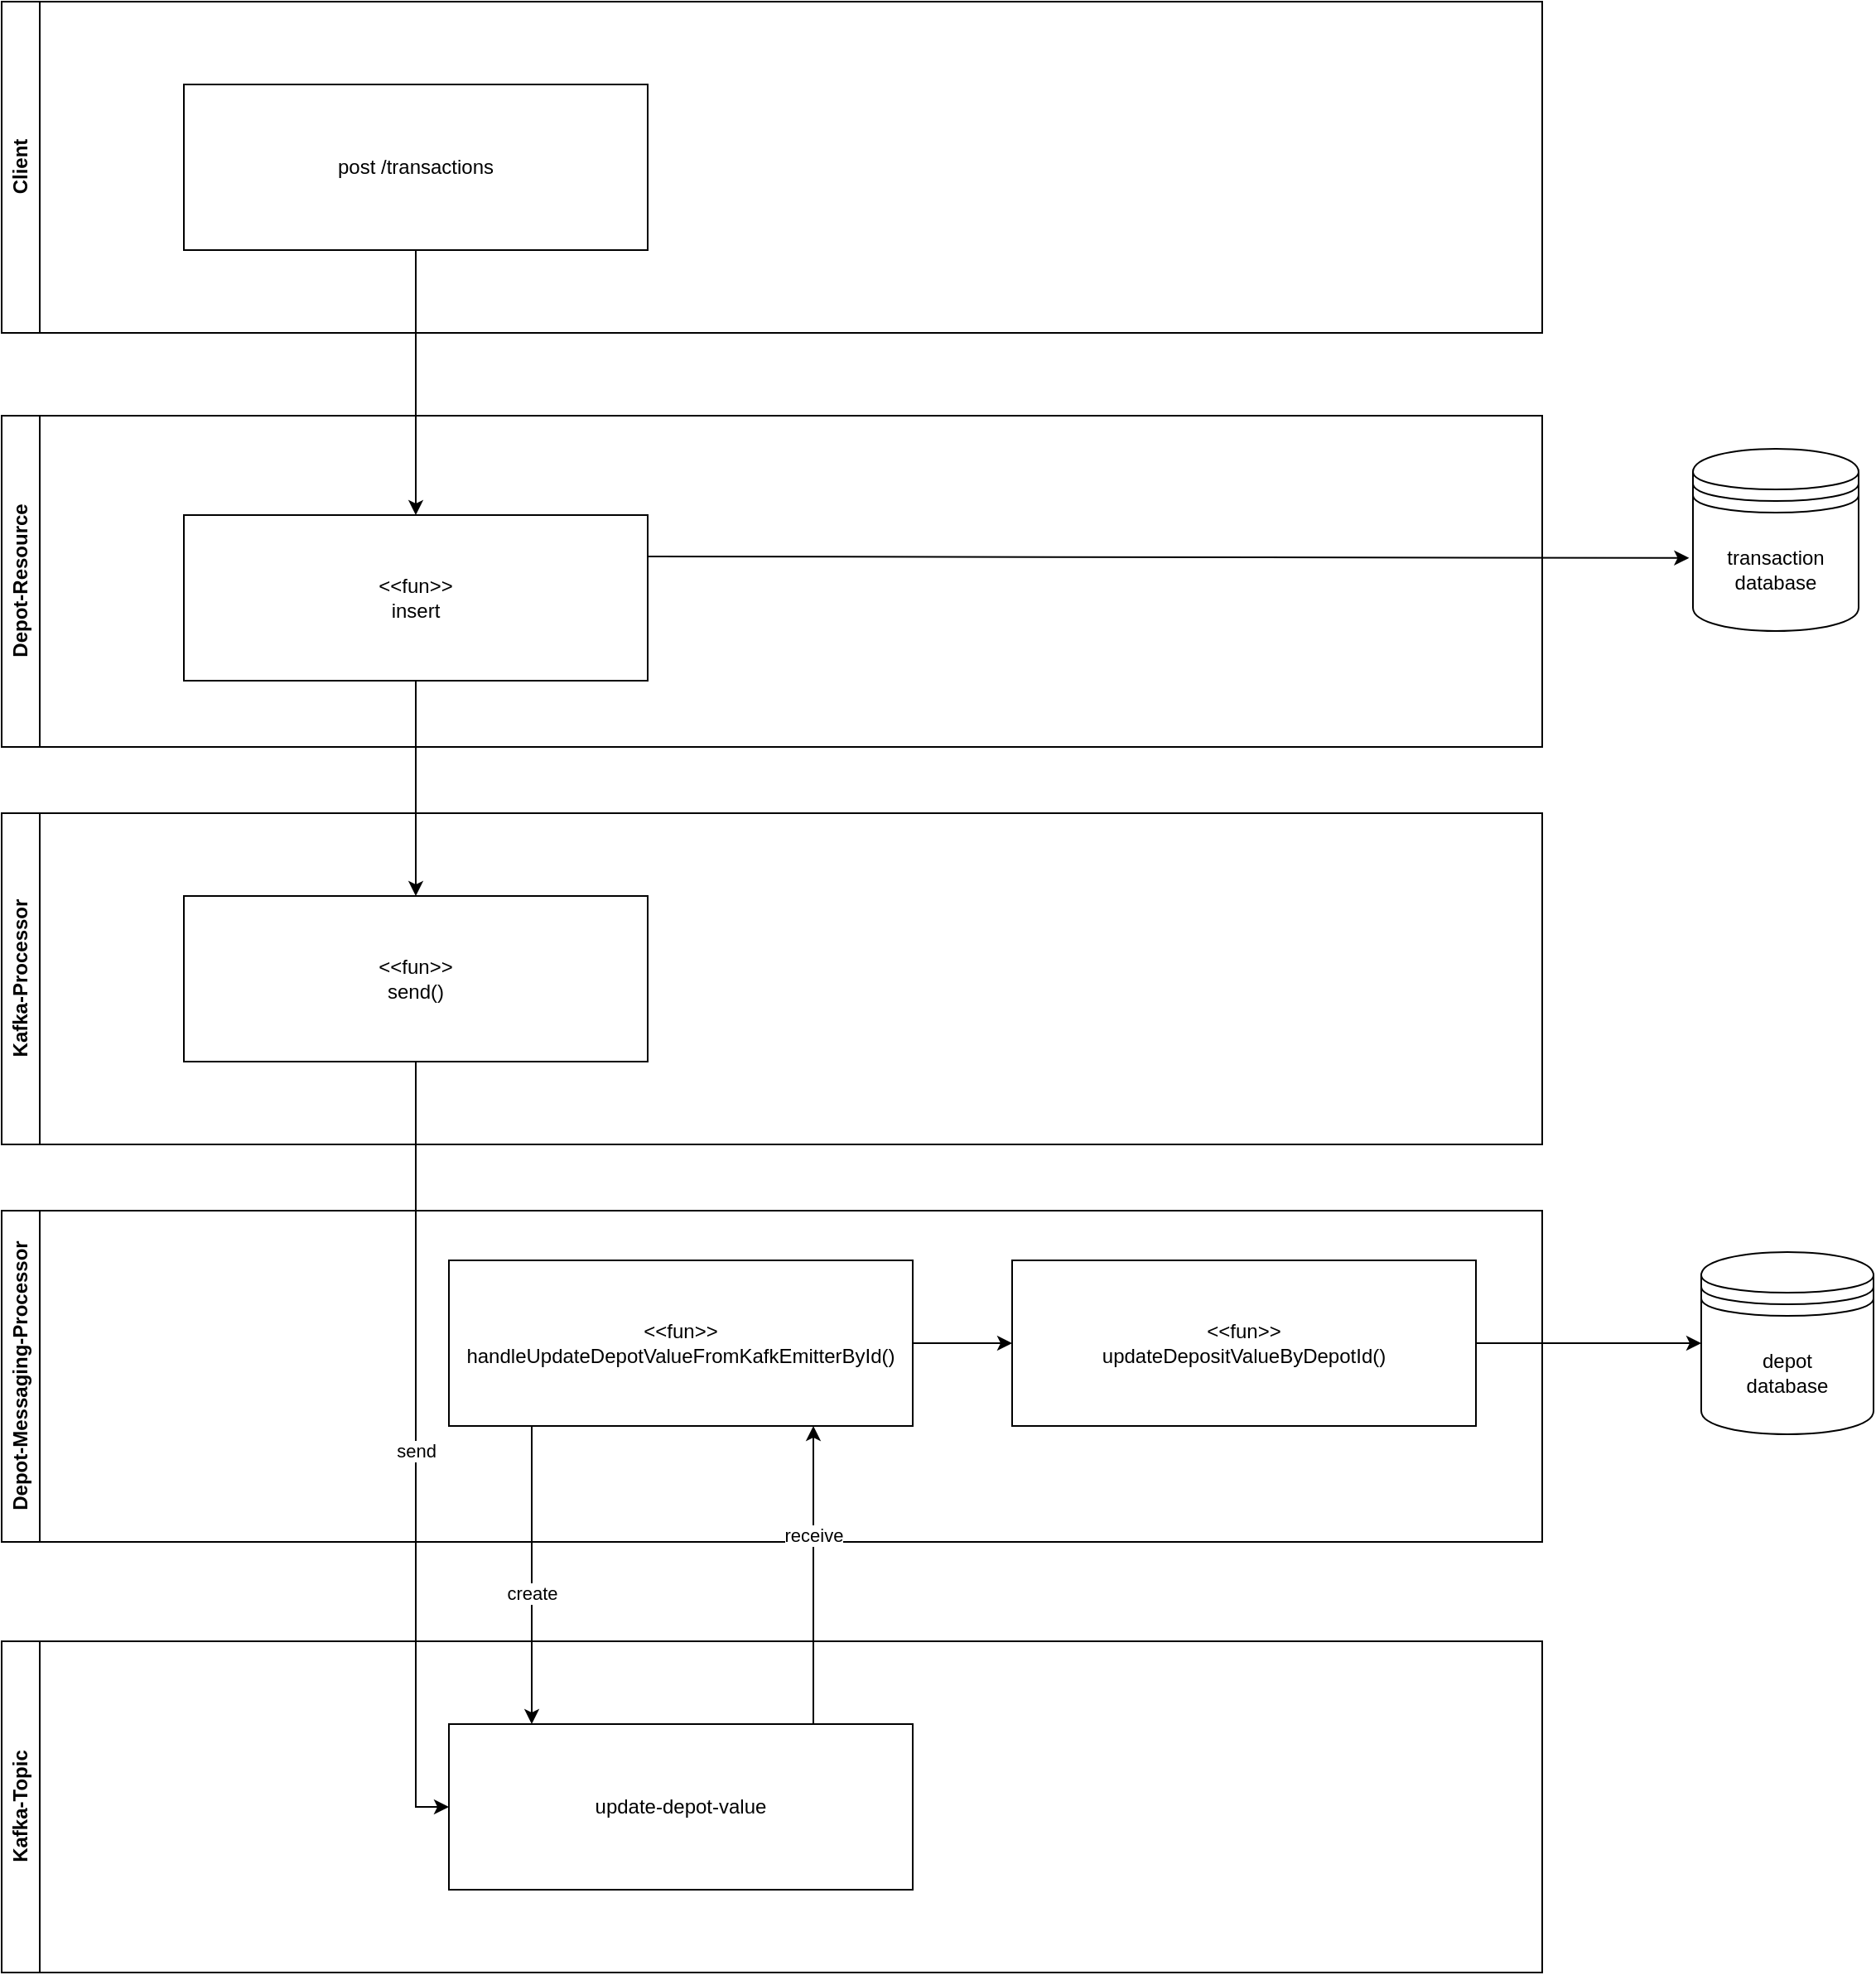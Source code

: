 <mxfile version="22.0.3" type="device">
  <diagram name="Seite-1" id="0yb0ZHX9jofEM6catf-A">
    <mxGraphModel dx="3742" dy="2160" grid="1" gridSize="10" guides="1" tooltips="1" connect="1" arrows="1" fold="1" page="1" pageScale="1" pageWidth="827" pageHeight="1169" math="0" shadow="0">
      <root>
        <mxCell id="0" />
        <mxCell id="1" parent="0" />
        <mxCell id="AfagKAXUVI6aSoaYIEJa-8" value="" style="edgeStyle=orthogonalEdgeStyle;rounded=0;orthogonalLoop=1;jettySize=auto;html=1;" parent="1" source="AfagKAXUVI6aSoaYIEJa-1" target="AfagKAXUVI6aSoaYIEJa-2" edge="1">
          <mxGeometry relative="1" as="geometry">
            <mxPoint x="330" y="390" as="sourcePoint" />
            <mxPoint x="330" y="540" as="targetPoint" />
          </mxGeometry>
        </mxCell>
        <mxCell id="AfagKAXUVI6aSoaYIEJa-7" value="Depot-Resource" style="swimlane;horizontal=0;whiteSpace=wrap;html=1;" parent="1" vertex="1">
          <mxGeometry x="130" y="480" width="930" height="200" as="geometry" />
        </mxCell>
        <mxCell id="AfagKAXUVI6aSoaYIEJa-2" value="&amp;lt;&amp;lt;fun&amp;gt;&amp;gt;&lt;br&gt;insert" style="rounded=0;whiteSpace=wrap;html=1;" parent="AfagKAXUVI6aSoaYIEJa-7" vertex="1">
          <mxGeometry x="110" y="60" width="280" height="100" as="geometry" />
        </mxCell>
        <mxCell id="AfagKAXUVI6aSoaYIEJa-9" value="Client" style="swimlane;horizontal=0;whiteSpace=wrap;html=1;" parent="1" vertex="1">
          <mxGeometry x="130" y="230" width="930" height="200" as="geometry" />
        </mxCell>
        <mxCell id="AfagKAXUVI6aSoaYIEJa-1" value="post /transactions" style="rounded=0;whiteSpace=wrap;html=1;" parent="AfagKAXUVI6aSoaYIEJa-9" vertex="1">
          <mxGeometry x="110" y="50" width="280" height="100" as="geometry" />
        </mxCell>
        <mxCell id="AfagKAXUVI6aSoaYIEJa-10" value="Kafka-Processor" style="swimlane;horizontal=0;whiteSpace=wrap;html=1;" parent="1" vertex="1">
          <mxGeometry x="130" y="720" width="930" height="200" as="geometry" />
        </mxCell>
        <mxCell id="AfagKAXUVI6aSoaYIEJa-14" value="&amp;lt;&amp;lt;fun&amp;gt;&amp;gt;&lt;br&gt;send()" style="rounded=0;whiteSpace=wrap;html=1;" parent="AfagKAXUVI6aSoaYIEJa-10" vertex="1">
          <mxGeometry x="110" y="50" width="280" height="100" as="geometry" />
        </mxCell>
        <mxCell id="AfagKAXUVI6aSoaYIEJa-11" value="Kafka-Topic" style="swimlane;horizontal=0;whiteSpace=wrap;html=1;" parent="1" vertex="1">
          <mxGeometry x="130" y="1220" width="930" height="200" as="geometry" />
        </mxCell>
        <mxCell id="AfagKAXUVI6aSoaYIEJa-4" value="&lt;div style=&quot;&quot;&gt;&lt;pre style=&quot;&quot;&gt;&lt;span style=&quot;background-color: rgb(255, 255, 255);&quot;&gt;&lt;font face=&quot;Helvetica&quot;&gt;update-depot-value&lt;/font&gt;&lt;/span&gt;&lt;/pre&gt;&lt;/div&gt;" style="rounded=0;whiteSpace=wrap;html=1;" parent="AfagKAXUVI6aSoaYIEJa-11" vertex="1">
          <mxGeometry x="270" y="50" width="280" height="100" as="geometry" />
        </mxCell>
        <mxCell id="AfagKAXUVI6aSoaYIEJa-19" value="transaction&lt;br&gt;database" style="shape=datastore;whiteSpace=wrap;html=1;" parent="1" vertex="1">
          <mxGeometry x="1151" y="500" width="100" height="110" as="geometry" />
        </mxCell>
        <mxCell id="AfagKAXUVI6aSoaYIEJa-20" value="" style="endArrow=classic;html=1;rounded=0;exitX=1;exitY=0.25;exitDx=0;exitDy=0;entryX=-0.023;entryY=0.599;entryDx=0;entryDy=0;entryPerimeter=0;" parent="1" source="AfagKAXUVI6aSoaYIEJa-2" target="AfagKAXUVI6aSoaYIEJa-19" edge="1">
          <mxGeometry width="50" height="50" relative="1" as="geometry">
            <mxPoint x="650" y="770" as="sourcePoint" />
            <mxPoint x="1080" y="570" as="targetPoint" />
          </mxGeometry>
        </mxCell>
        <mxCell id="u5zBCeCKhTnqwnaylfas-1" style="edgeStyle=orthogonalEdgeStyle;rounded=0;orthogonalLoop=1;jettySize=auto;html=1;" parent="1" source="AfagKAXUVI6aSoaYIEJa-2" target="AfagKAXUVI6aSoaYIEJa-14" edge="1">
          <mxGeometry relative="1" as="geometry" />
        </mxCell>
        <mxCell id="u5zBCeCKhTnqwnaylfas-2" value="send" style="edgeStyle=orthogonalEdgeStyle;rounded=0;orthogonalLoop=1;jettySize=auto;html=1;entryX=0;entryY=0.5;entryDx=0;entryDy=0;" parent="1" source="AfagKAXUVI6aSoaYIEJa-14" target="AfagKAXUVI6aSoaYIEJa-4" edge="1">
          <mxGeometry relative="1" as="geometry" />
        </mxCell>
        <mxCell id="u5zBCeCKhTnqwnaylfas-3" value="Depot-Messaging-Processor" style="swimlane;horizontal=0;whiteSpace=wrap;html=1;" parent="1" vertex="1">
          <mxGeometry x="130" y="960" width="930" height="200" as="geometry" />
        </mxCell>
        <mxCell id="u5zBCeCKhTnqwnaylfas-12" value="" style="edgeStyle=orthogonalEdgeStyle;rounded=0;orthogonalLoop=1;jettySize=auto;html=1;" parent="u5zBCeCKhTnqwnaylfas-3" source="u5zBCeCKhTnqwnaylfas-5" target="u5zBCeCKhTnqwnaylfas-11" edge="1">
          <mxGeometry relative="1" as="geometry">
            <Array as="points">
              <mxPoint x="640" y="80" />
              <mxPoint x="640" y="80" />
            </Array>
          </mxGeometry>
        </mxCell>
        <mxCell id="u5zBCeCKhTnqwnaylfas-5" value="&amp;lt;&amp;lt;fun&amp;gt;&amp;gt;&lt;br&gt;handleUpdateDepotValueFromKafkEmitterById()" style="rounded=0;whiteSpace=wrap;html=1;" parent="u5zBCeCKhTnqwnaylfas-3" vertex="1">
          <mxGeometry x="270" y="30" width="280" height="100" as="geometry" />
        </mxCell>
        <mxCell id="u5zBCeCKhTnqwnaylfas-11" value="&amp;lt;&amp;lt;fun&amp;gt;&amp;gt;&lt;br&gt;updateDepositValueByDepotId()" style="rounded=0;whiteSpace=wrap;html=1;" parent="u5zBCeCKhTnqwnaylfas-3" vertex="1">
          <mxGeometry x="610" y="30" width="280" height="100" as="geometry" />
        </mxCell>
        <mxCell id="u5zBCeCKhTnqwnaylfas-6" style="edgeStyle=orthogonalEdgeStyle;rounded=0;orthogonalLoop=1;jettySize=auto;html=1;" parent="1" source="u5zBCeCKhTnqwnaylfas-5" target="AfagKAXUVI6aSoaYIEJa-4" edge="1">
          <mxGeometry relative="1" as="geometry">
            <Array as="points">
              <mxPoint x="450" y="1120" />
              <mxPoint x="450" y="1120" />
            </Array>
          </mxGeometry>
        </mxCell>
        <mxCell id="u5zBCeCKhTnqwnaylfas-7" value="create" style="edgeLabel;html=1;align=center;verticalAlign=middle;resizable=0;points=[];" parent="u5zBCeCKhTnqwnaylfas-6" vertex="1" connectable="0">
          <mxGeometry x="0.118" relative="1" as="geometry">
            <mxPoint as="offset" />
          </mxGeometry>
        </mxCell>
        <mxCell id="u5zBCeCKhTnqwnaylfas-8" style="edgeStyle=orthogonalEdgeStyle;rounded=0;orthogonalLoop=1;jettySize=auto;html=1;" parent="1" source="AfagKAXUVI6aSoaYIEJa-4" target="u5zBCeCKhTnqwnaylfas-5" edge="1">
          <mxGeometry relative="1" as="geometry">
            <Array as="points">
              <mxPoint x="620" y="1120" />
              <mxPoint x="620" y="1120" />
            </Array>
          </mxGeometry>
        </mxCell>
        <mxCell id="u5zBCeCKhTnqwnaylfas-9" value="receive" style="edgeLabel;html=1;align=center;verticalAlign=middle;resizable=0;points=[];" parent="u5zBCeCKhTnqwnaylfas-8" vertex="1" connectable="0">
          <mxGeometry x="0.272" relative="1" as="geometry">
            <mxPoint as="offset" />
          </mxGeometry>
        </mxCell>
        <mxCell id="u5zBCeCKhTnqwnaylfas-13" value="depot&lt;br&gt;database" style="shape=datastore;whiteSpace=wrap;html=1;" parent="1" vertex="1">
          <mxGeometry x="1156" y="985" width="104" height="110" as="geometry" />
        </mxCell>
        <mxCell id="SmFsImegpVHGsIubwJMA-1" style="edgeStyle=orthogonalEdgeStyle;rounded=0;orthogonalLoop=1;jettySize=auto;html=1;entryX=0;entryY=0.5;entryDx=0;entryDy=0;" edge="1" parent="1" source="u5zBCeCKhTnqwnaylfas-11" target="u5zBCeCKhTnqwnaylfas-13">
          <mxGeometry relative="1" as="geometry" />
        </mxCell>
      </root>
    </mxGraphModel>
  </diagram>
</mxfile>

